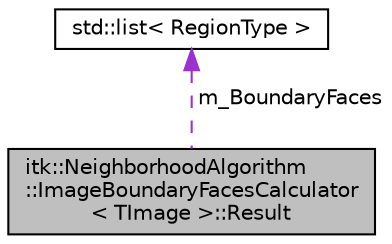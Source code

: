 digraph "itk::NeighborhoodAlgorithm::ImageBoundaryFacesCalculator&lt; TImage &gt;::Result"
{
 // LATEX_PDF_SIZE
  edge [fontname="Helvetica",fontsize="10",labelfontname="Helvetica",labelfontsize="10"];
  node [fontname="Helvetica",fontsize="10",shape=record];
  Node1 [label="itk::NeighborhoodAlgorithm\l::ImageBoundaryFacesCalculator\l\< TImage \>::Result",height=0.2,width=0.4,color="black", fillcolor="grey75", style="filled", fontcolor="black",tooltip=" "];
  Node2 -> Node1 [dir="back",color="darkorchid3",fontsize="10",style="dashed",label=" m_BoundaryFaces" ,fontname="Helvetica"];
  Node2 [label="std::list\< RegionType \>",height=0.2,width=0.4,color="black", fillcolor="white", style="filled",tooltip=" "];
}
